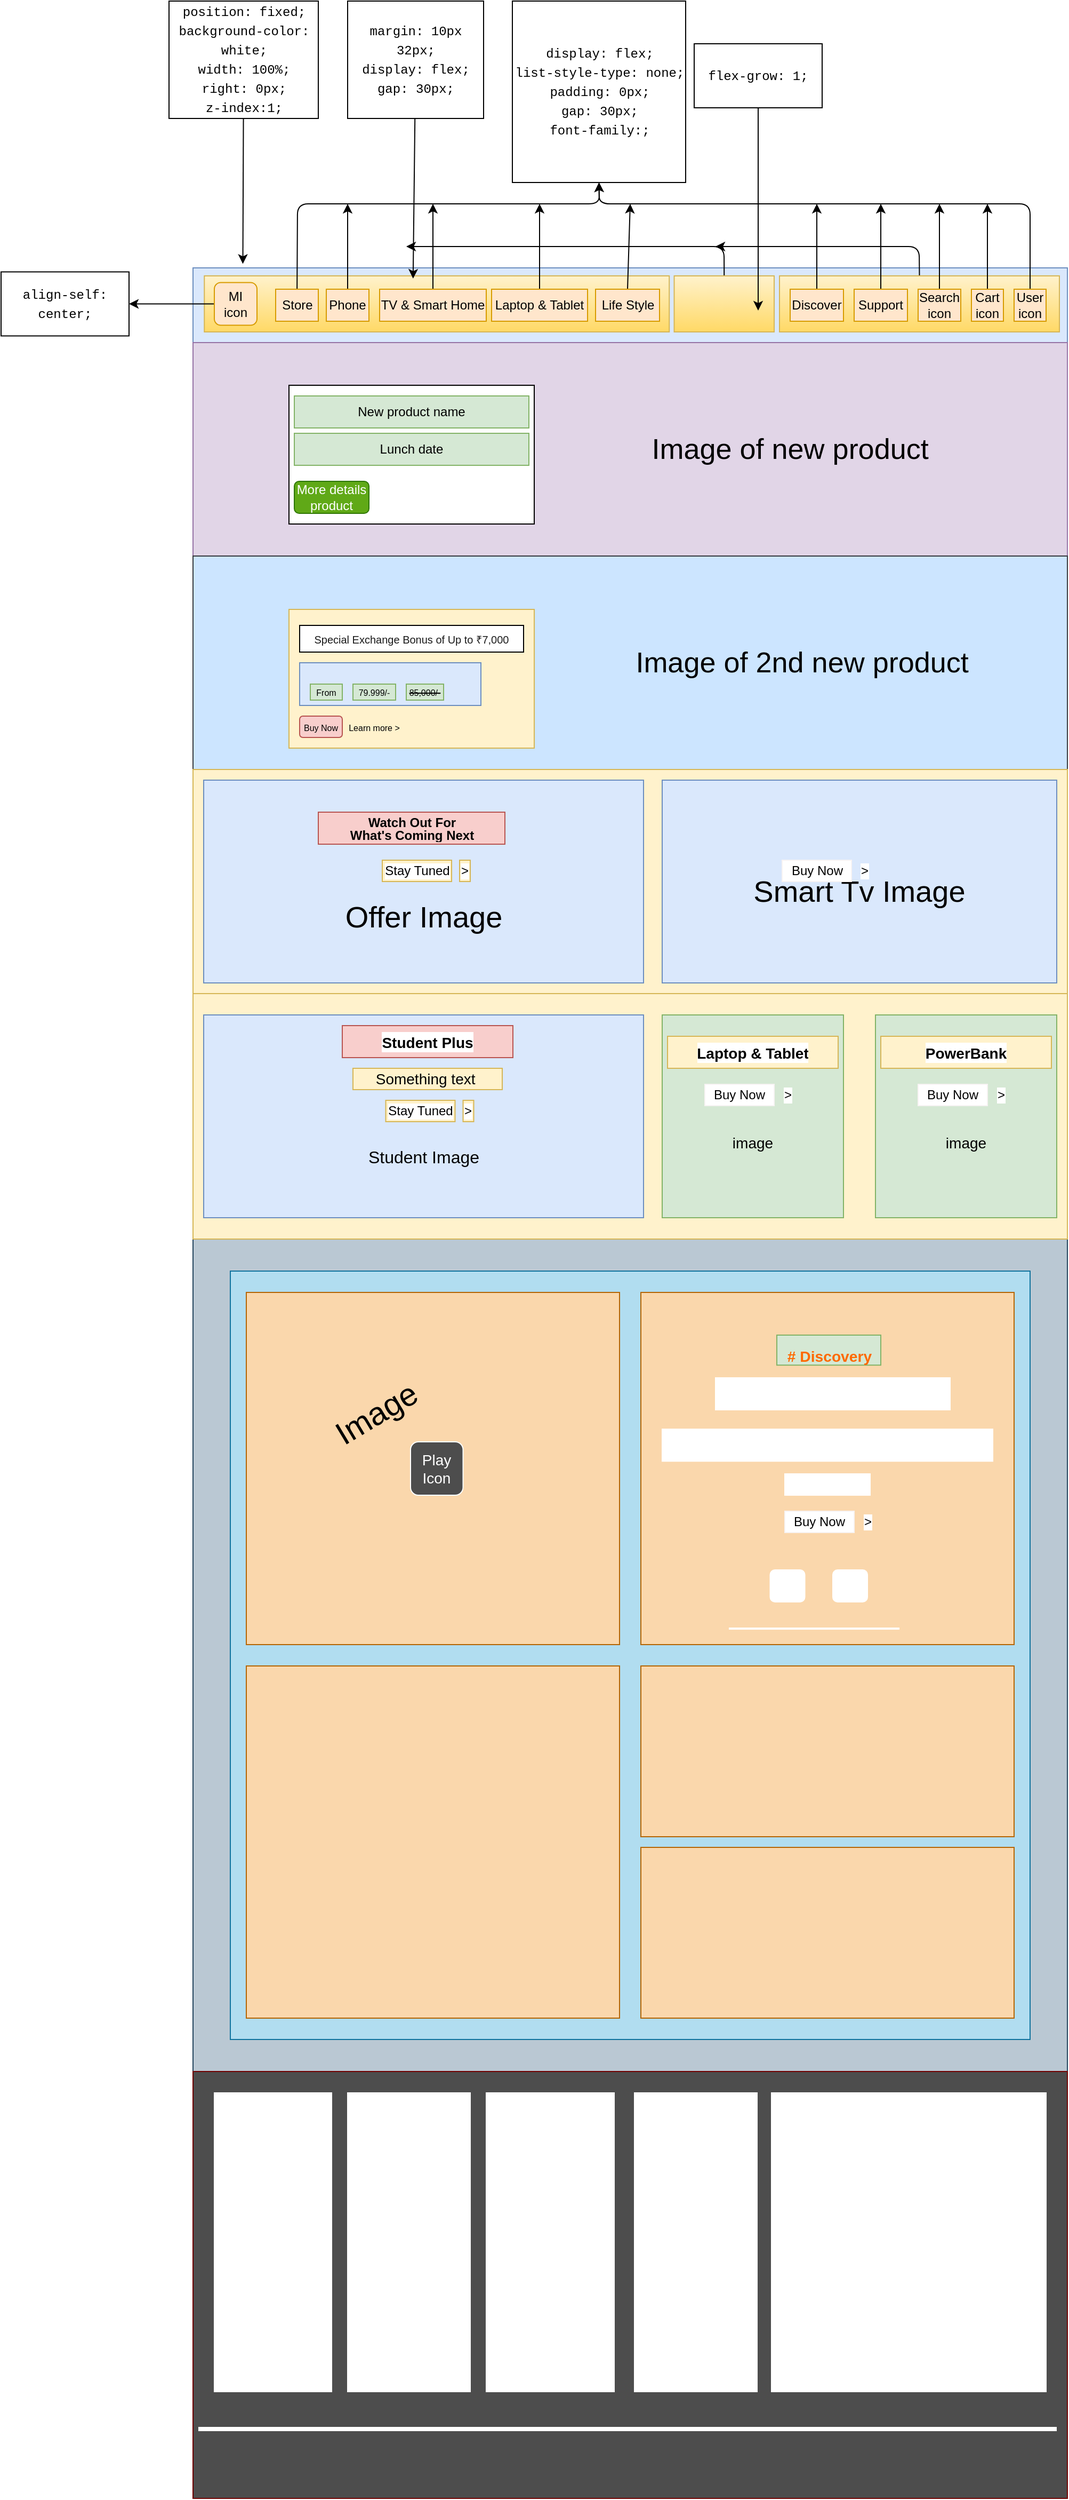 <mxfile>
    <diagram id="gfpigJGCL8oSZa6FFQkx" name="Page-1">
        <mxGraphModel dx="1970" dy="1890" grid="1" gridSize="10" guides="1" tooltips="1" connect="1" arrows="1" fold="1" page="1" pageScale="1" pageWidth="827" pageHeight="1169" background="#FFFFFF" math="0" shadow="0">
            <root>
                <mxCell id="0"/>
                <mxCell id="1" parent="0"/>
                <mxCell id="2" value="" style="rounded=0;whiteSpace=wrap;html=1;fillColor=#bac8d3;strokeColor=#23445d;" parent="1" vertex="1">
                    <mxGeometry width="820" height="1690" as="geometry"/>
                </mxCell>
                <mxCell id="3" value="" style="rounded=0;whiteSpace=wrap;html=1;fillColor=#dae8fc;strokeColor=#6c8ebf;" parent="1" vertex="1">
                    <mxGeometry width="820" height="70" as="geometry"/>
                </mxCell>
                <mxCell id="18" value="&lt;font style=&quot;font-size: 27px;&quot;&gt;&amp;nbsp; &amp;nbsp; &amp;nbsp; &amp;nbsp; &amp;nbsp; &amp;nbsp; &lt;span style=&quot;white-space: pre;&quot;&gt;&#9;&lt;/span&gt;&lt;span style=&quot;white-space: pre;&quot;&gt;&#9;&lt;span style=&quot;white-space: pre;&quot;&gt;&#9;&lt;/span&gt;&lt;span style=&quot;white-space: pre;&quot;&gt;&#9;&lt;/span&gt;&lt;/span&gt;Image of new product&lt;/font&gt;" style="rounded=0;whiteSpace=wrap;html=1;fillColor=#e1d5e7;strokeColor=#9673a6;align=center;fillStyle=auto;" parent="1" vertex="1">
                    <mxGeometry y="70" width="820" height="200" as="geometry"/>
                </mxCell>
                <mxCell id="19" value="" style="rounded=0;whiteSpace=wrap;html=1;" parent="1" vertex="1">
                    <mxGeometry x="90" y="110" width="230" height="130" as="geometry"/>
                </mxCell>
                <mxCell id="20" value="New product name" style="rounded=0;whiteSpace=wrap;html=1;fillColor=#d5e8d4;strokeColor=#82b366;" parent="1" vertex="1">
                    <mxGeometry x="95" y="120" width="220" height="30" as="geometry"/>
                </mxCell>
                <mxCell id="21" value="Lunch date" style="rounded=0;whiteSpace=wrap;html=1;fillColor=#d5e8d4;strokeColor=#82b366;" parent="1" vertex="1">
                    <mxGeometry x="95" y="155" width="220" height="30" as="geometry"/>
                </mxCell>
                <mxCell id="23" value="More details&lt;br style=&quot;border-color: var(--border-color);&quot;&gt;product" style="rounded=1;whiteSpace=wrap;html=1;fillColor=#60a917;fontColor=#ffffff;strokeColor=#2D7600;" parent="1" vertex="1">
                    <mxGeometry x="95" y="200" width="70" height="30" as="geometry"/>
                </mxCell>
                <mxCell id="24" value="" style="rounded=0;whiteSpace=wrap;html=1;fillStyle=auto;fontSize=27;fillColor=#fff2cc;strokeColor=#d6b656;gradientColor=#ffd966;" parent="1" vertex="1">
                    <mxGeometry x="10.63" y="7.5" width="436" height="52.5" as="geometry"/>
                </mxCell>
                <mxCell id="143" style="edgeStyle=none;html=1;entryX=1;entryY=0.5;entryDx=0;entryDy=0;fontColor=#000000;" edge="1" parent="1" source="25" target="142">
                    <mxGeometry relative="1" as="geometry"/>
                </mxCell>
                <mxCell id="25" value="MI&lt;br&gt;icon" style="rounded=1;whiteSpace=wrap;html=1;fillColor=#ffe6cc;strokeColor=#d79b00;" parent="1" vertex="1">
                    <mxGeometry x="20" y="13.75" width="40" height="40" as="geometry"/>
                </mxCell>
                <mxCell id="126" style="edgeStyle=none;html=1;fontColor=#000000;entryX=0.5;entryY=1;entryDx=0;entryDy=0;" edge="1" parent="1" source="26" target="124">
                    <mxGeometry relative="1" as="geometry">
                        <mxPoint x="380" y="-30" as="targetPoint"/>
                        <Array as="points">
                            <mxPoint x="98" y="-60"/>
                            <mxPoint x="240" y="-60"/>
                            <mxPoint x="381" y="-60"/>
                        </Array>
                    </mxGeometry>
                </mxCell>
                <mxCell id="26" value="Store" style="text;html=1;strokeColor=#d79b00;fillColor=#ffe6cc;align=center;verticalAlign=middle;whiteSpace=wrap;rounded=0;" parent="1" vertex="1">
                    <mxGeometry x="77.5" y="20" width="40" height="30" as="geometry"/>
                </mxCell>
                <mxCell id="127" style="edgeStyle=none;html=1;exitX=0.5;exitY=0;exitDx=0;exitDy=0;fontColor=#000000;" edge="1" parent="1" source="27">
                    <mxGeometry relative="1" as="geometry">
                        <mxPoint x="145" y="-60" as="targetPoint"/>
                    </mxGeometry>
                </mxCell>
                <mxCell id="27" value="Phone" style="text;html=1;strokeColor=#d79b00;fillColor=#ffe6cc;align=center;verticalAlign=middle;whiteSpace=wrap;rounded=0;" parent="1" vertex="1">
                    <mxGeometry x="125" y="20" width="40" height="30" as="geometry"/>
                </mxCell>
                <mxCell id="131" style="edgeStyle=none;html=1;fontColor=#000000;" edge="1" parent="1" source="28">
                    <mxGeometry relative="1" as="geometry">
                        <mxPoint x="225" y="-60" as="targetPoint"/>
                    </mxGeometry>
                </mxCell>
                <mxCell id="28" value="TV &amp;amp; Smart Home" style="text;html=1;strokeColor=#d79b00;fillColor=#ffe6cc;align=center;verticalAlign=middle;whiteSpace=wrap;rounded=0;" parent="1" vertex="1">
                    <mxGeometry x="175" y="20" width="100" height="30" as="geometry"/>
                </mxCell>
                <mxCell id="132" style="edgeStyle=none;html=1;exitX=0.5;exitY=0;exitDx=0;exitDy=0;fontColor=#000000;" edge="1" parent="1" source="29">
                    <mxGeometry relative="1" as="geometry">
                        <mxPoint x="325" y="-60" as="targetPoint"/>
                    </mxGeometry>
                </mxCell>
                <mxCell id="29" value="Laptop &amp;amp; Tablet" style="text;html=1;strokeColor=#d79b00;fillColor=#ffe6cc;align=center;verticalAlign=middle;whiteSpace=wrap;rounded=0;" parent="1" vertex="1">
                    <mxGeometry x="280" y="20" width="90" height="30" as="geometry"/>
                </mxCell>
                <mxCell id="133" style="edgeStyle=none;html=1;exitX=0.5;exitY=0;exitDx=0;exitDy=0;fontColor=#000000;" edge="1" parent="1" source="30">
                    <mxGeometry relative="1" as="geometry">
                        <mxPoint x="410" y="-60" as="targetPoint"/>
                    </mxGeometry>
                </mxCell>
                <mxCell id="30" value="Life Style" style="text;html=1;strokeColor=#d79b00;fillColor=#ffe6cc;align=center;verticalAlign=middle;whiteSpace=wrap;rounded=0;" parent="1" vertex="1">
                    <mxGeometry x="377.5" y="20" width="60" height="30" as="geometry"/>
                </mxCell>
                <mxCell id="140" style="edgeStyle=none;html=1;exitX=0.5;exitY=0;exitDx=0;exitDy=0;fontColor=#000000;" edge="1" parent="1" source="31">
                    <mxGeometry relative="1" as="geometry">
                        <mxPoint x="490" y="-20" as="targetPoint"/>
                        <Array as="points">
                            <mxPoint x="681" y="-20"/>
                        </Array>
                    </mxGeometry>
                </mxCell>
                <mxCell id="31" value="" style="rounded=0;whiteSpace=wrap;html=1;fillStyle=auto;strokeColor=#d6b656;fontSize=27;fillColor=#fff2cc;gradientColor=#ffd966;" parent="1" vertex="1">
                    <mxGeometry x="550" y="7.5" width="262.5" height="52.5" as="geometry"/>
                </mxCell>
                <mxCell id="138" style="edgeStyle=none;html=1;exitX=0.5;exitY=0;exitDx=0;exitDy=0;fontColor=#000000;" edge="1" parent="1" source="32">
                    <mxGeometry relative="1" as="geometry">
                        <mxPoint x="585" y="-60" as="targetPoint"/>
                    </mxGeometry>
                </mxCell>
                <mxCell id="32" value="Discover" style="text;html=1;strokeColor=#d79b00;fillColor=#ffe6cc;align=center;verticalAlign=middle;whiteSpace=wrap;rounded=0;" parent="1" vertex="1">
                    <mxGeometry x="560" y="20" width="50" height="30" as="geometry"/>
                </mxCell>
                <mxCell id="137" style="edgeStyle=none;html=1;exitX=0.5;exitY=0;exitDx=0;exitDy=0;fontColor=#000000;" edge="1" parent="1" source="33">
                    <mxGeometry relative="1" as="geometry">
                        <mxPoint x="645" y="-60" as="targetPoint"/>
                    </mxGeometry>
                </mxCell>
                <mxCell id="33" value="Support" style="text;html=1;strokeColor=#d79b00;fillColor=#ffe6cc;align=center;verticalAlign=middle;whiteSpace=wrap;rounded=0;" parent="1" vertex="1">
                    <mxGeometry x="620" y="20" width="50" height="30" as="geometry"/>
                </mxCell>
                <mxCell id="136" style="edgeStyle=none;html=1;exitX=0.5;exitY=0;exitDx=0;exitDy=0;fontColor=#000000;" edge="1" parent="1" source="34">
                    <mxGeometry relative="1" as="geometry">
                        <mxPoint x="700" y="-60" as="targetPoint"/>
                    </mxGeometry>
                </mxCell>
                <mxCell id="34" value="Search&lt;br style=&quot;border-color: var(--border-color);&quot;&gt;icon" style="text;html=1;strokeColor=#d79b00;fillColor=#ffe6cc;align=center;verticalAlign=middle;whiteSpace=wrap;rounded=0;" parent="1" vertex="1">
                    <mxGeometry x="680" y="20" width="40" height="30" as="geometry"/>
                </mxCell>
                <mxCell id="135" style="edgeStyle=none;html=1;fontColor=#000000;" edge="1" parent="1" source="35">
                    <mxGeometry relative="1" as="geometry">
                        <mxPoint x="745" y="-60" as="targetPoint"/>
                    </mxGeometry>
                </mxCell>
                <mxCell id="35" value="Cart&lt;br&gt;icon" style="text;html=1;strokeColor=#d79b00;fillColor=#ffe6cc;align=center;verticalAlign=middle;whiteSpace=wrap;rounded=0;" parent="1" vertex="1">
                    <mxGeometry x="730" y="20" width="30" height="30" as="geometry"/>
                </mxCell>
                <mxCell id="134" style="edgeStyle=none;html=1;exitX=0.5;exitY=0;exitDx=0;exitDy=0;fontColor=#000000;entryX=0.5;entryY=1;entryDx=0;entryDy=0;" edge="1" parent="1" source="36" target="124">
                    <mxGeometry relative="1" as="geometry">
                        <mxPoint x="380" y="-60" as="targetPoint"/>
                        <Array as="points">
                            <mxPoint x="785" y="-60"/>
                            <mxPoint x="381" y="-60"/>
                        </Array>
                    </mxGeometry>
                </mxCell>
                <mxCell id="36" value="User&lt;br&gt;icon" style="text;html=1;strokeColor=#d79b00;fillColor=#ffe6cc;align=center;verticalAlign=middle;whiteSpace=wrap;rounded=0;" parent="1" vertex="1">
                    <mxGeometry x="770" y="20" width="30" height="30" as="geometry"/>
                </mxCell>
                <mxCell id="38" value="&amp;nbsp; &amp;nbsp; &amp;nbsp; &amp;nbsp; &amp;nbsp; &amp;nbsp;&amp;nbsp;&lt;span style=&quot;white-space: pre;&quot;&gt;&#9;&lt;/span&gt;&lt;span style=&quot;white-space: pre;&quot;&gt;&#9;&lt;span style=&quot;white-space: pre;&quot;&gt;&#9;&lt;/span&gt;&lt;/span&gt;&lt;span style=&quot;border-color: var(--border-color);&quot;&gt;&#9;&lt;span style=&quot;white-space: pre;&quot;&gt;&#9;&lt;/span&gt;&amp;nbsp;&amp;nbsp;&lt;/span&gt;&lt;span style=&quot;border-color: var(--border-color);&quot;&gt;&amp;nbsp;&lt;/span&gt;Image of 2nd new product" style="rounded=0;whiteSpace=wrap;html=1;fillStyle=auto;strokeColor=#36393d;fontSize=27;fillColor=#cce5ff;" parent="1" vertex="1">
                    <mxGeometry y="270" width="820" height="200" as="geometry"/>
                </mxCell>
                <mxCell id="39" value="" style="rounded=0;whiteSpace=wrap;html=1;fillColor=#fff2cc;strokeColor=#d6b656;" parent="1" vertex="1">
                    <mxGeometry x="90" y="320" width="230" height="130" as="geometry"/>
                </mxCell>
                <mxCell id="40" value="&lt;h4 style=&quot;-webkit-box-orient: vertical; -webkit-line-clamp: 2; color: rgb(25, 25, 25); display: -webkit-box; font-weight: 400; margin-right: 0px; margin-bottom: 0px; margin-left: 0px; margin-top: var(--subtitle-margin-top); overflow: hidden; text-overflow: ellipsis; word-break: break-word; font-family: &amp;quot;Camphor Pro VF&amp;quot;, &amp;quot;Camphor Pro&amp;quot;, sans-serif; text-align: start; background-color: rgb(255, 255, 255);&quot; class=&quot;site-banner__subtitle&quot;&gt;&lt;font style=&quot;font-size: 10px;&quot;&gt;Special Exchange Bonus of Up to ₹7,000&lt;/font&gt;&lt;/h4&gt;" style="rounded=0;whiteSpace=wrap;html=1;" parent="1" vertex="1">
                    <mxGeometry x="100" y="335" width="210" height="25" as="geometry"/>
                </mxCell>
                <mxCell id="41" value="" style="rounded=0;whiteSpace=wrap;html=1;fontSize=10;fillColor=#dae8fc;strokeColor=#6c8ebf;" parent="1" vertex="1">
                    <mxGeometry x="100" y="370" width="170" height="40" as="geometry"/>
                </mxCell>
                <mxCell id="43" value="&lt;font style=&quot;font-size: 8px;&quot;&gt;Buy Now&lt;/font&gt;" style="rounded=1;whiteSpace=wrap;html=1;fontSize=10;fillColor=#f8cecc;strokeColor=#b85450;" parent="1" vertex="1">
                    <mxGeometry x="100" y="420" width="40" height="20" as="geometry"/>
                </mxCell>
                <mxCell id="44" value="&lt;font style=&quot;font-size: 8px;&quot;&gt;Learn more &amp;gt;&lt;/font&gt;" style="text;html=1;strokeColor=none;fillColor=none;align=center;verticalAlign=middle;whiteSpace=wrap;rounded=0;fontSize=10;" parent="1" vertex="1">
                    <mxGeometry x="140" y="415" width="60" height="30" as="geometry"/>
                </mxCell>
                <mxCell id="45" value="From" style="rounded=0;whiteSpace=wrap;html=1;fontSize=8;fillColor=#d5e8d4;strokeColor=#82b366;" parent="1" vertex="1">
                    <mxGeometry x="110" y="390" width="30" height="15" as="geometry"/>
                </mxCell>
                <mxCell id="46" value="79.999/-" style="text;html=1;strokeColor=#82b366;fillColor=#d5e8d4;align=center;verticalAlign=middle;whiteSpace=wrap;rounded=0;fontSize=8;" parent="1" vertex="1">
                    <mxGeometry x="150" y="390" width="40" height="15" as="geometry"/>
                </mxCell>
                <mxCell id="47" value="&lt;strike&gt;85,000/-&lt;/strike&gt;" style="text;html=1;strokeColor=#82b366;fillColor=#d5e8d4;align=center;verticalAlign=middle;whiteSpace=wrap;rounded=0;fontSize=8;" parent="1" vertex="1">
                    <mxGeometry x="200" y="390" width="35" height="15" as="geometry"/>
                </mxCell>
                <mxCell id="49" value="" style="rounded=0;whiteSpace=wrap;html=1;fontSize=8;fillColor=#fff2cc;strokeColor=#d6b656;" parent="1" vertex="1">
                    <mxGeometry y="470" width="820" height="210" as="geometry"/>
                </mxCell>
                <mxCell id="50" value="&lt;font style=&quot;font-size: 28px;&quot;&gt;&lt;br&gt;&lt;br&gt;Offer Image&lt;/font&gt;" style="rounded=0;whiteSpace=wrap;html=1;fontSize=8;fillColor=#dae8fc;strokeColor=#6c8ebf;" parent="1" vertex="1">
                    <mxGeometry x="10" y="480" width="412.5" height="190" as="geometry"/>
                </mxCell>
                <mxCell id="52" value="&lt;br style=&quot;border-color: var(--border-color); font-size: 28px;&quot;&gt;&lt;br style=&quot;border-color: var(--border-color); font-size: 28px;&quot;&gt;&lt;span style=&quot;font-size: 28px;&quot;&gt;Smart Tv Image&lt;/span&gt;" style="rounded=0;whiteSpace=wrap;html=1;fontSize=8;fillColor=#dae8fc;strokeColor=#6c8ebf;" parent="1" vertex="1">
                    <mxGeometry x="440" y="480" width="370" height="190" as="geometry"/>
                </mxCell>
                <mxCell id="53" value="&lt;h2 style=&quot;-webkit-box-orient: vertical; -webkit-line-clamp: 2; display: -webkit-box; font-weight: 600; line-height: 1; margin: 0px; overflow: hidden; text-overflow: ellipsis; word-break: break-word; font-size: 12px; font-family: &amp;quot;Camphor Pro VF&amp;quot;, &amp;quot;Camphor Pro&amp;quot;, sans-serif; font-style: normal; font-variant-ligatures: normal; font-variant-caps: normal; letter-spacing: normal; orphans: 2; text-align: center; text-indent: 0px; text-transform: none; widows: 2; word-spacing: 0px; -webkit-text-stroke-width: 0px; text-decoration-thickness: initial; text-decoration-style: initial; text-decoration-color: initial;&quot; class=&quot;site-goods__title&quot;&gt;Watch Out For&lt;br&gt;What's Coming Next&lt;/h2&gt;" style="rounded=0;whiteSpace=wrap;html=1;fontSize=28;strokeColor=#b85450;fillColor=#f8cecc;" parent="1" vertex="1">
                    <mxGeometry x="117.5" y="510" width="175" height="30" as="geometry"/>
                </mxCell>
                <mxCell id="54" value="Stay Tuned" style="rounded=0;whiteSpace=wrap;html=1;labelBackgroundColor=#FFFFFF;strokeColor=#d6b656;fontSize=12;fillColor=#fff2cc;" parent="1" vertex="1">
                    <mxGeometry x="177.5" y="555" width="65" height="20" as="geometry"/>
                </mxCell>
                <mxCell id="56" value="&amp;gt;" style="text;html=1;strokeColor=#d6b656;fillColor=#fff2cc;align=center;verticalAlign=middle;whiteSpace=wrap;rounded=0;labelBackgroundColor=#FFFFFF;fontSize=12;" parent="1" vertex="1">
                    <mxGeometry x="250" y="555" width="10" height="20" as="geometry"/>
                </mxCell>
                <mxCell id="57" value="Buy Now" style="rounded=0;whiteSpace=wrap;html=1;labelBackgroundColor=#FFFFFF;strokeColor=#f7f3f3;fontSize=12;fontColor=#000000;fillColor=#FFFFFF;" parent="1" vertex="1">
                    <mxGeometry x="552.5" y="555" width="65" height="20" as="geometry"/>
                </mxCell>
                <mxCell id="58" value="&amp;gt;" style="text;html=1;strokeColor=none;fillColor=none;align=center;verticalAlign=middle;whiteSpace=wrap;rounded=0;labelBackgroundColor=#FFFFFF;fontSize=12;fontColor=#000000;" parent="1" vertex="1">
                    <mxGeometry x="600" y="550" width="60" height="30" as="geometry"/>
                </mxCell>
                <mxCell id="61" value="" style="rounded=0;whiteSpace=wrap;html=1;labelBackgroundColor=#FFFFFF;strokeColor=#d6b656;fontSize=12;fillColor=#fff2cc;" parent="1" vertex="1">
                    <mxGeometry y="680" width="820" height="230" as="geometry"/>
                </mxCell>
                <mxCell id="62" value="&lt;font style=&quot;font-size: 16px;&quot;&gt;&lt;br&gt;&lt;br&gt;&lt;br&gt;&lt;br&gt;Student Image&lt;/font&gt;" style="rounded=0;whiteSpace=wrap;html=1;fontSize=8;fillColor=#dae8fc;strokeColor=#6c8ebf;" parent="1" vertex="1">
                    <mxGeometry x="10" y="700" width="412.5" height="190" as="geometry"/>
                </mxCell>
                <mxCell id="63" value="&lt;span style=&quot;font-weight: 700; line-height: 1.2; -webkit-box-orient: vertical; -webkit-line-clamp: 2; display: -webkit-box; overflow: hidden; text-overflow: ellipsis; word-break: break-word; font-family: &amp;quot;Camphor Pro VF&amp;quot;, &amp;quot;Camphor Pro&amp;quot;, sans-serif;&quot; class=&quot;site-event__title&quot;&gt;&lt;font style=&quot;font-size: 14px;&quot;&gt;Student Plus&lt;/font&gt;&lt;/span&gt;" style="rounded=0;whiteSpace=wrap;html=1;labelBackgroundColor=#FFFFFF;strokeColor=#b85450;fontSize=16;fillColor=#f8cecc;" parent="1" vertex="1">
                    <mxGeometry x="140" y="710" width="160" height="30" as="geometry"/>
                </mxCell>
                <mxCell id="64" value="Something text&amp;nbsp;" style="rounded=0;whiteSpace=wrap;html=1;labelBackgroundColor=none;strokeColor=#d6b656;fontSize=14;fillColor=#fff2cc;" parent="1" vertex="1">
                    <mxGeometry x="150" y="750" width="140" height="20" as="geometry"/>
                </mxCell>
                <mxCell id="65" value="Stay Tuned" style="rounded=0;whiteSpace=wrap;html=1;labelBackgroundColor=#FFFFFF;strokeColor=#d6b656;fontSize=12;fillColor=#fff2cc;" parent="1" vertex="1">
                    <mxGeometry x="180.75" y="780" width="65" height="20" as="geometry"/>
                </mxCell>
                <mxCell id="66" value="&amp;gt;" style="text;html=1;strokeColor=#d6b656;fillColor=#fff2cc;align=center;verticalAlign=middle;whiteSpace=wrap;rounded=0;labelBackgroundColor=#FFFFFF;fontSize=12;" parent="1" vertex="1">
                    <mxGeometry x="253.25" y="780" width="10" height="20" as="geometry"/>
                </mxCell>
                <mxCell id="67" value="&lt;br&gt;&lt;br&gt;&lt;br&gt;image" style="rounded=0;whiteSpace=wrap;html=1;labelBackgroundColor=none;strokeColor=#82b366;fontSize=14;fillColor=#d5e8d4;" parent="1" vertex="1">
                    <mxGeometry x="440" y="700" width="170" height="190" as="geometry"/>
                </mxCell>
                <mxCell id="68" value="&lt;br&gt;&lt;br&gt;&lt;br&gt;image" style="rounded=0;whiteSpace=wrap;html=1;labelBackgroundColor=none;strokeColor=#82b366;fontSize=14;fillColor=#d5e8d4;" parent="1" vertex="1">
                    <mxGeometry x="640" y="700" width="170" height="190" as="geometry"/>
                </mxCell>
                <mxCell id="69" value="&lt;span style=&quot;font-weight: 700; line-height: 1.2; -webkit-box-orient: vertical; -webkit-line-clamp: 2; display: -webkit-box; overflow: hidden; text-overflow: ellipsis; word-break: break-word; font-family: &amp;quot;Camphor Pro VF&amp;quot;, &amp;quot;Camphor Pro&amp;quot;, sans-serif;&quot; class=&quot;site-event__title&quot;&gt;&lt;span style=&quot;font-size: 14px;&quot;&gt;Laptop &amp;amp; Tablet&lt;/span&gt;&lt;/span&gt;" style="rounded=0;whiteSpace=wrap;html=1;labelBackgroundColor=#FFFFFF;strokeColor=#d6b656;fontSize=16;fillColor=#fff2cc;" parent="1" vertex="1">
                    <mxGeometry x="445" y="720" width="160" height="30" as="geometry"/>
                </mxCell>
                <mxCell id="71" value="Buy Now" style="rounded=0;whiteSpace=wrap;html=1;labelBackgroundColor=#FFFFFF;strokeColor=#f7f3f3;fontSize=12;fontColor=#000000;fillColor=#FFFFFF;" parent="1" vertex="1">
                    <mxGeometry x="480" y="765" width="65" height="20" as="geometry"/>
                </mxCell>
                <mxCell id="72" value="&amp;gt;" style="text;html=1;strokeColor=none;fillColor=none;align=center;verticalAlign=middle;whiteSpace=wrap;rounded=0;labelBackgroundColor=#FFFFFF;fontSize=12;fontColor=#000000;" parent="1" vertex="1">
                    <mxGeometry x="527.5" y="760" width="60" height="30" as="geometry"/>
                </mxCell>
                <mxCell id="73" value="&lt;span style=&quot;font-weight: 700; line-height: 1.2; -webkit-box-orient: vertical; -webkit-line-clamp: 2; display: -webkit-box; overflow: hidden; text-overflow: ellipsis; word-break: break-word; font-family: &amp;quot;Camphor Pro VF&amp;quot;, &amp;quot;Camphor Pro&amp;quot;, sans-serif;&quot; class=&quot;site-event__title&quot;&gt;&lt;span style=&quot;font-size: 14px;&quot;&gt;PowerBank&lt;/span&gt;&lt;/span&gt;" style="rounded=0;whiteSpace=wrap;html=1;labelBackgroundColor=#FFFFFF;strokeColor=#d6b656;fontSize=16;fillColor=#fff2cc;" parent="1" vertex="1">
                    <mxGeometry x="645" y="720" width="160" height="30" as="geometry"/>
                </mxCell>
                <mxCell id="74" value="Buy Now" style="rounded=0;whiteSpace=wrap;html=1;labelBackgroundColor=#FFFFFF;strokeColor=#f7f3f3;fontSize=12;fontColor=#000000;fillColor=#FFFFFF;" parent="1" vertex="1">
                    <mxGeometry x="680" y="765" width="65" height="20" as="geometry"/>
                </mxCell>
                <mxCell id="75" value="&amp;gt;" style="text;html=1;strokeColor=none;fillColor=none;align=center;verticalAlign=middle;whiteSpace=wrap;rounded=0;labelBackgroundColor=#FFFFFF;fontSize=12;fontColor=#000000;" parent="1" vertex="1">
                    <mxGeometry x="727.5" y="760" width="60" height="30" as="geometry"/>
                </mxCell>
                <mxCell id="79" value="" style="rounded=0;whiteSpace=wrap;html=1;labelBackgroundColor=none;strokeColor=#10739e;fontSize=14;fillColor=#b1ddf0;" parent="1" vertex="1">
                    <mxGeometry x="35" y="940" width="750" height="720" as="geometry"/>
                </mxCell>
                <mxCell id="80" value="" style="rounded=0;whiteSpace=wrap;html=1;labelBackgroundColor=none;strokeColor=#b46504;fontSize=14;fillColor=#fad7ac;" parent="1" vertex="1">
                    <mxGeometry x="50" y="960" width="350" height="330" as="geometry"/>
                </mxCell>
                <mxCell id="82" value="" style="rounded=0;whiteSpace=wrap;html=1;labelBackgroundColor=none;strokeColor=#b46504;fontSize=14;fillColor=#fad7ac;" parent="1" vertex="1">
                    <mxGeometry x="420" y="960" width="350" height="330" as="geometry"/>
                </mxCell>
                <mxCell id="83" value="" style="rounded=0;whiteSpace=wrap;html=1;labelBackgroundColor=none;strokeColor=#b46504;fontSize=14;fillColor=#fad7ac;" parent="1" vertex="1">
                    <mxGeometry x="50" y="1310" width="350" height="330" as="geometry"/>
                </mxCell>
                <mxCell id="84" value="" style="rounded=0;whiteSpace=wrap;html=1;labelBackgroundColor=none;strokeColor=#b46504;fontSize=14;fillColor=#fad7ac;" parent="1" vertex="1">
                    <mxGeometry x="420" y="1310" width="350" height="160" as="geometry"/>
                </mxCell>
                <mxCell id="85" value="" style="rounded=0;whiteSpace=wrap;html=1;labelBackgroundColor=none;strokeColor=#b46504;fontSize=14;fillColor=#fad7ac;" parent="1" vertex="1">
                    <mxGeometry x="420" y="1480" width="350" height="160" as="geometry"/>
                </mxCell>
                <mxCell id="87" value="" style="rounded=0;whiteSpace=wrap;html=1;labelBackgroundColor=none;strokeColor=#6F0000;fontSize=14;fontColor=#ffffff;fillColor=#4D4D4D;" parent="1" vertex="1">
                    <mxGeometry y="1690" width="820" height="400" as="geometry"/>
                </mxCell>
                <mxCell id="88" value="&lt;font color=&quot;#ffffff&quot;&gt;Play&lt;br&gt;Icon&lt;/font&gt;" style="rounded=1;whiteSpace=wrap;html=1;labelBackgroundColor=none;strokeColor=#FFFFFF;fontSize=14;fontColor=#000000;fillColor=#4D4D4D;" parent="1" vertex="1">
                    <mxGeometry x="204" y="1100" width="49.25" height="50" as="geometry"/>
                </mxCell>
                <mxCell id="89" value="&lt;font style=&quot;font-size: 30px;&quot; color=&quot;#000000&quot;&gt;Image&lt;/font&gt;" style="text;html=1;strokeColor=none;fillColor=none;align=center;verticalAlign=middle;whiteSpace=wrap;rounded=0;labelBackgroundColor=none;fontSize=14;fontColor=#FFFFFF;rotation=-31;" parent="1" vertex="1">
                    <mxGeometry x="106.71" y="1028.14" width="130" height="90" as="geometry"/>
                </mxCell>
                <mxCell id="91" value="&lt;span style=&quot;color: rgb(255, 105, 0); font-family: &amp;quot;Camphor Pro VF&amp;quot;, &amp;quot;Camphor Pro&amp;quot;, sans-serif; font-size: 14.1px; font-weight: 700;&quot;&gt;# Discovery&lt;/span&gt;" style="rounded=0;whiteSpace=wrap;html=1;labelBackgroundColor=none;strokeColor=#82b366;fontSize=30;fillColor=#d5e8d4;" parent="1" vertex="1">
                    <mxGeometry x="547.5" y="1000" width="97.5" height="28.14" as="geometry"/>
                </mxCell>
                <mxCell id="92" value="" style="rounded=0;whiteSpace=wrap;html=1;labelBackgroundColor=none;strokeColor=#FFFFFF;fontSize=30;fontColor=#000000;fillColor=#FFFFFF;" parent="1" vertex="1">
                    <mxGeometry x="490" y="1040" width="220" height="30" as="geometry"/>
                </mxCell>
                <mxCell id="93" value="" style="rounded=0;whiteSpace=wrap;html=1;labelBackgroundColor=none;strokeColor=#FFFFFF;fontSize=30;fontColor=#000000;fillColor=#FFFFFF;" parent="1" vertex="1">
                    <mxGeometry x="440" y="1088.14" width="310" height="30" as="geometry"/>
                </mxCell>
                <mxCell id="94" value="" style="rounded=0;whiteSpace=wrap;html=1;labelBackgroundColor=none;strokeColor=#FFFFFF;fontSize=16;fontColor=#FFFFFF;fillColor=#FFFFFF;" parent="1" vertex="1">
                    <mxGeometry x="555" y="1130" width="80" height="20" as="geometry"/>
                </mxCell>
                <mxCell id="95" value="Buy Now" style="rounded=0;whiteSpace=wrap;html=1;labelBackgroundColor=#FFFFFF;strokeColor=#f7f3f3;fontSize=12;fontColor=#000000;fillColor=#FFFFFF;" parent="1" vertex="1">
                    <mxGeometry x="555" y="1165" width="65" height="20" as="geometry"/>
                </mxCell>
                <mxCell id="96" value="&amp;gt;" style="text;html=1;strokeColor=none;fillColor=none;align=center;verticalAlign=middle;whiteSpace=wrap;rounded=0;labelBackgroundColor=#FFFFFF;fontSize=12;fontColor=#000000;" parent="1" vertex="1">
                    <mxGeometry x="602.5" y="1160" width="60" height="30" as="geometry"/>
                </mxCell>
                <mxCell id="97" value="" style="rounded=1;whiteSpace=wrap;html=1;labelBackgroundColor=none;strokeColor=#FFFFFF;fontSize=16;fontColor=#FFFFFF;fillColor=#FFFFFF;" parent="1" vertex="1">
                    <mxGeometry x="541.25" y="1220" width="32.5" height="30" as="geometry"/>
                </mxCell>
                <mxCell id="100" value="Buy Now" style="rounded=0;whiteSpace=wrap;html=1;labelBackgroundColor=#FFFFFF;strokeColor=#f7f3f3;fontSize=12;fontColor=#000000;fillColor=#FFFFFF;" parent="1" vertex="1">
                    <mxGeometry x="680" y="765" width="65" height="20" as="geometry"/>
                </mxCell>
                <mxCell id="101" value="&amp;gt;" style="text;html=1;strokeColor=none;fillColor=none;align=center;verticalAlign=middle;whiteSpace=wrap;rounded=0;labelBackgroundColor=#FFFFFF;fontSize=12;fontColor=#000000;" parent="1" vertex="1">
                    <mxGeometry x="727.5" y="760" width="60" height="30" as="geometry"/>
                </mxCell>
                <mxCell id="102" value="" style="rounded=1;whiteSpace=wrap;html=1;labelBackgroundColor=none;strokeColor=#FFFFFF;fontSize=16;fontColor=#FFFFFF;fillColor=#FFFFFF;" parent="1" vertex="1">
                    <mxGeometry x="600" y="1220" width="32.5" height="30" as="geometry"/>
                </mxCell>
                <mxCell id="108" value="" style="line;strokeWidth=2;html=1;labelBackgroundColor=none;strokeColor=#FFFFFF;fontSize=16;fontColor=#FFFFFF;fillColor=#FFFFFF;" parent="1" vertex="1">
                    <mxGeometry x="502.5" y="1270" width="160" height="10" as="geometry"/>
                </mxCell>
                <mxCell id="109" value="" style="rounded=0;whiteSpace=wrap;html=1;labelBackgroundColor=none;strokeColor=#FFFFFF;fontSize=16;fontColor=#FFFFFF;fillColor=#FFFFFF;" parent="1" vertex="1">
                    <mxGeometry x="20" y="1710" width="110" height="280" as="geometry"/>
                </mxCell>
                <mxCell id="110" value="" style="rounded=0;whiteSpace=wrap;html=1;labelBackgroundColor=none;strokeColor=#FFFFFF;fontSize=16;fontColor=#FFFFFF;fillColor=#FFFFFF;" parent="1" vertex="1">
                    <mxGeometry x="145" y="1710" width="115" height="280" as="geometry"/>
                </mxCell>
                <mxCell id="111" value="" style="rounded=0;whiteSpace=wrap;html=1;labelBackgroundColor=none;strokeColor=#FFFFFF;fontSize=16;fontColor=#FFFFFF;fillColor=#FFFFFF;" parent="1" vertex="1">
                    <mxGeometry x="275" y="1710" width="120" height="280" as="geometry"/>
                </mxCell>
                <mxCell id="112" value="" style="rounded=0;whiteSpace=wrap;html=1;labelBackgroundColor=none;strokeColor=#FFFFFF;fontSize=16;fontColor=#FFFFFF;fillColor=#FFFFFF;" parent="1" vertex="1">
                    <mxGeometry x="414" y="1710" width="115" height="280" as="geometry"/>
                </mxCell>
                <mxCell id="115" value="" style="rounded=0;whiteSpace=wrap;html=1;labelBackgroundColor=none;strokeColor=#FFFFFF;fontSize=16;fontColor=#FFFFFF;fillColor=#FFFFFF;" parent="1" vertex="1">
                    <mxGeometry x="542.5" y="1710" width="257.5" height="280" as="geometry"/>
                </mxCell>
                <mxCell id="117" value="" style="line;strokeWidth=4;html=1;perimeter=backbonePerimeter;points=[];outlineConnect=0;labelBackgroundColor=none;strokeColor=#FFFFFF;fontSize=16;fontColor=#FFFFFF;fillColor=#FFFFFF;" parent="1" vertex="1">
                    <mxGeometry x="5" y="2020" width="805" height="10" as="geometry"/>
                </mxCell>
                <mxCell id="119" style="edgeStyle=none;html=1;entryX=0.057;entryY=-0.054;entryDx=0;entryDy=0;entryPerimeter=0;" edge="1" parent="1" source="118" target="3">
                    <mxGeometry relative="1" as="geometry">
                        <mxPoint x="48" y="-10" as="targetPoint"/>
                    </mxGeometry>
                </mxCell>
                <mxCell id="118" value="&lt;div style=&quot;font-family: Menlo, Monaco, &amp;quot;Courier New&amp;quot;, monospace; line-height: 18px;&quot;&gt;&lt;div style=&quot;&quot;&gt;&lt;span style=&quot;background-color: rgb(255, 255, 255);&quot;&gt;position: fixed;&lt;/span&gt;&lt;/div&gt;&lt;div style=&quot;&quot;&gt;&lt;span style=&quot;background-color: rgb(255, 255, 255);&quot;&gt;  background-color: white;&lt;/span&gt;&lt;/div&gt;&lt;div style=&quot;&quot;&gt;&lt;span style=&quot;background-color: rgb(255, 255, 255);&quot;&gt;  width: 100%;&lt;/span&gt;&lt;/div&gt;&lt;div style=&quot;&quot;&gt;&lt;span style=&quot;background-color: rgb(255, 255, 255);&quot;&gt;  right: 0px;&lt;/span&gt;&lt;/div&gt;&lt;div style=&quot;&quot;&gt;&lt;span style=&quot;background-color: rgb(255, 255, 255);&quot;&gt;  z-index:1;&lt;/span&gt;&lt;/div&gt;&lt;/div&gt;" style="rounded=0;whiteSpace=wrap;html=1;" vertex="1" parent="1">
                    <mxGeometry x="-22.5" y="-250" width="140" height="110" as="geometry"/>
                </mxCell>
                <mxCell id="123" style="edgeStyle=none;html=1;entryX=0.449;entryY=0.048;entryDx=0;entryDy=0;entryPerimeter=0;fontColor=#000000;" edge="1" parent="1" source="120" target="24">
                    <mxGeometry relative="1" as="geometry"/>
                </mxCell>
                <mxCell id="120" value="&lt;div style=&quot;font-family: Menlo, Monaco, &amp;quot;Courier New&amp;quot;, monospace; line-height: 18px;&quot;&gt;&lt;div style=&quot;&quot;&gt;&lt;span style=&quot;background-color: rgb(255, 255, 255);&quot;&gt;margin: 10px 32px;&lt;/span&gt;&lt;/div&gt;&lt;div style=&quot;&quot;&gt;&lt;span style=&quot;background-color: rgb(255, 255, 255);&quot;&gt;  display: flex;&lt;/span&gt;&lt;/div&gt;&lt;div style=&quot;&quot;&gt;&lt;span style=&quot;background-color: rgb(255, 255, 255);&quot;&gt;  gap: 30px;&lt;/span&gt;&lt;/div&gt;&lt;/div&gt;" style="rounded=0;whiteSpace=wrap;html=1;" vertex="1" parent="1">
                    <mxGeometry x="145" y="-250" width="127.5" height="110" as="geometry"/>
                </mxCell>
                <mxCell id="139" style="edgeStyle=none;html=1;exitX=0.5;exitY=0;exitDx=0;exitDy=0;fontColor=#000000;" edge="1" parent="1" source="122">
                    <mxGeometry relative="1" as="geometry">
                        <mxPoint x="200" y="-20" as="targetPoint"/>
                        <Array as="points">
                            <mxPoint x="498" y="-20"/>
                        </Array>
                    </mxGeometry>
                </mxCell>
                <mxCell id="122" value="" style="rounded=0;whiteSpace=wrap;html=1;fillStyle=auto;strokeColor=#d6b656;fontSize=27;fillColor=#fff2cc;gradientColor=#ffd966;" vertex="1" parent="1">
                    <mxGeometry x="451.25" y="7.5" width="93.75" height="52.5" as="geometry"/>
                </mxCell>
                <mxCell id="124" value="&lt;div style=&quot;font-family: Menlo, Monaco, &amp;quot;Courier New&amp;quot;, monospace; line-height: 18px;&quot;&gt;&lt;div style=&quot;&quot;&gt;&lt;span style=&quot;background-color: rgb(255, 255, 255);&quot;&gt;display: flex;&lt;/span&gt;&lt;/div&gt;&lt;div style=&quot;&quot;&gt;&lt;span style=&quot;background-color: rgb(255, 255, 255);&quot;&gt;  list-style-type: none;&lt;/span&gt;&lt;/div&gt;&lt;div style=&quot;&quot;&gt;&lt;span style=&quot;background-color: rgb(255, 255, 255);&quot;&gt;  padding: 0px;&lt;/span&gt;&lt;/div&gt;&lt;div style=&quot;&quot;&gt;&lt;span style=&quot;background-color: rgb(255, 255, 255);&quot;&gt;  gap: 30px;&lt;/span&gt;&lt;/div&gt;&lt;div style=&quot;&quot;&gt;&lt;span style=&quot;background-color: rgb(255, 255, 255);&quot;&gt;  font-family:&lt;/span&gt;;&lt;/div&gt;&lt;/div&gt;" style="rounded=0;whiteSpace=wrap;html=1;labelBackgroundColor=#FFFFFF;fontColor=#000000;" vertex="1" parent="1">
                    <mxGeometry x="299.5" y="-250" width="162.5" height="170" as="geometry"/>
                </mxCell>
                <mxCell id="142" value="&lt;div style=&quot;font-family: Menlo, Monaco, &amp;quot;Courier New&amp;quot;, monospace; line-height: 18px;&quot;&gt;&lt;span style=&quot;background-color: rgb(255, 255, 255);&quot;&gt;align-self: center;&lt;/span&gt;&lt;/div&gt;" style="rounded=0;whiteSpace=wrap;html=1;labelBackgroundColor=#FFFFFF;fontColor=#000000;" vertex="1" parent="1">
                    <mxGeometry x="-180" y="3.75" width="120" height="60" as="geometry"/>
                </mxCell>
                <mxCell id="145" style="edgeStyle=none;html=1;fontColor=#000000;" edge="1" parent="1" source="144">
                    <mxGeometry relative="1" as="geometry">
                        <mxPoint x="530" y="40" as="targetPoint"/>
                    </mxGeometry>
                </mxCell>
                <mxCell id="144" value="&lt;div style=&quot;font-family: Menlo, Monaco, &amp;quot;Courier New&amp;quot;, monospace; line-height: 18px;&quot;&gt;&lt;span style=&quot;background-color: rgb(255, 255, 255);&quot;&gt;flex-grow: 1;&lt;/span&gt;&lt;/div&gt;" style="rounded=0;whiteSpace=wrap;html=1;labelBackgroundColor=#FFFFFF;fontColor=#000000;" vertex="1" parent="1">
                    <mxGeometry x="470" y="-210" width="120" height="60" as="geometry"/>
                </mxCell>
            </root>
        </mxGraphModel>
    </diagram>
</mxfile>